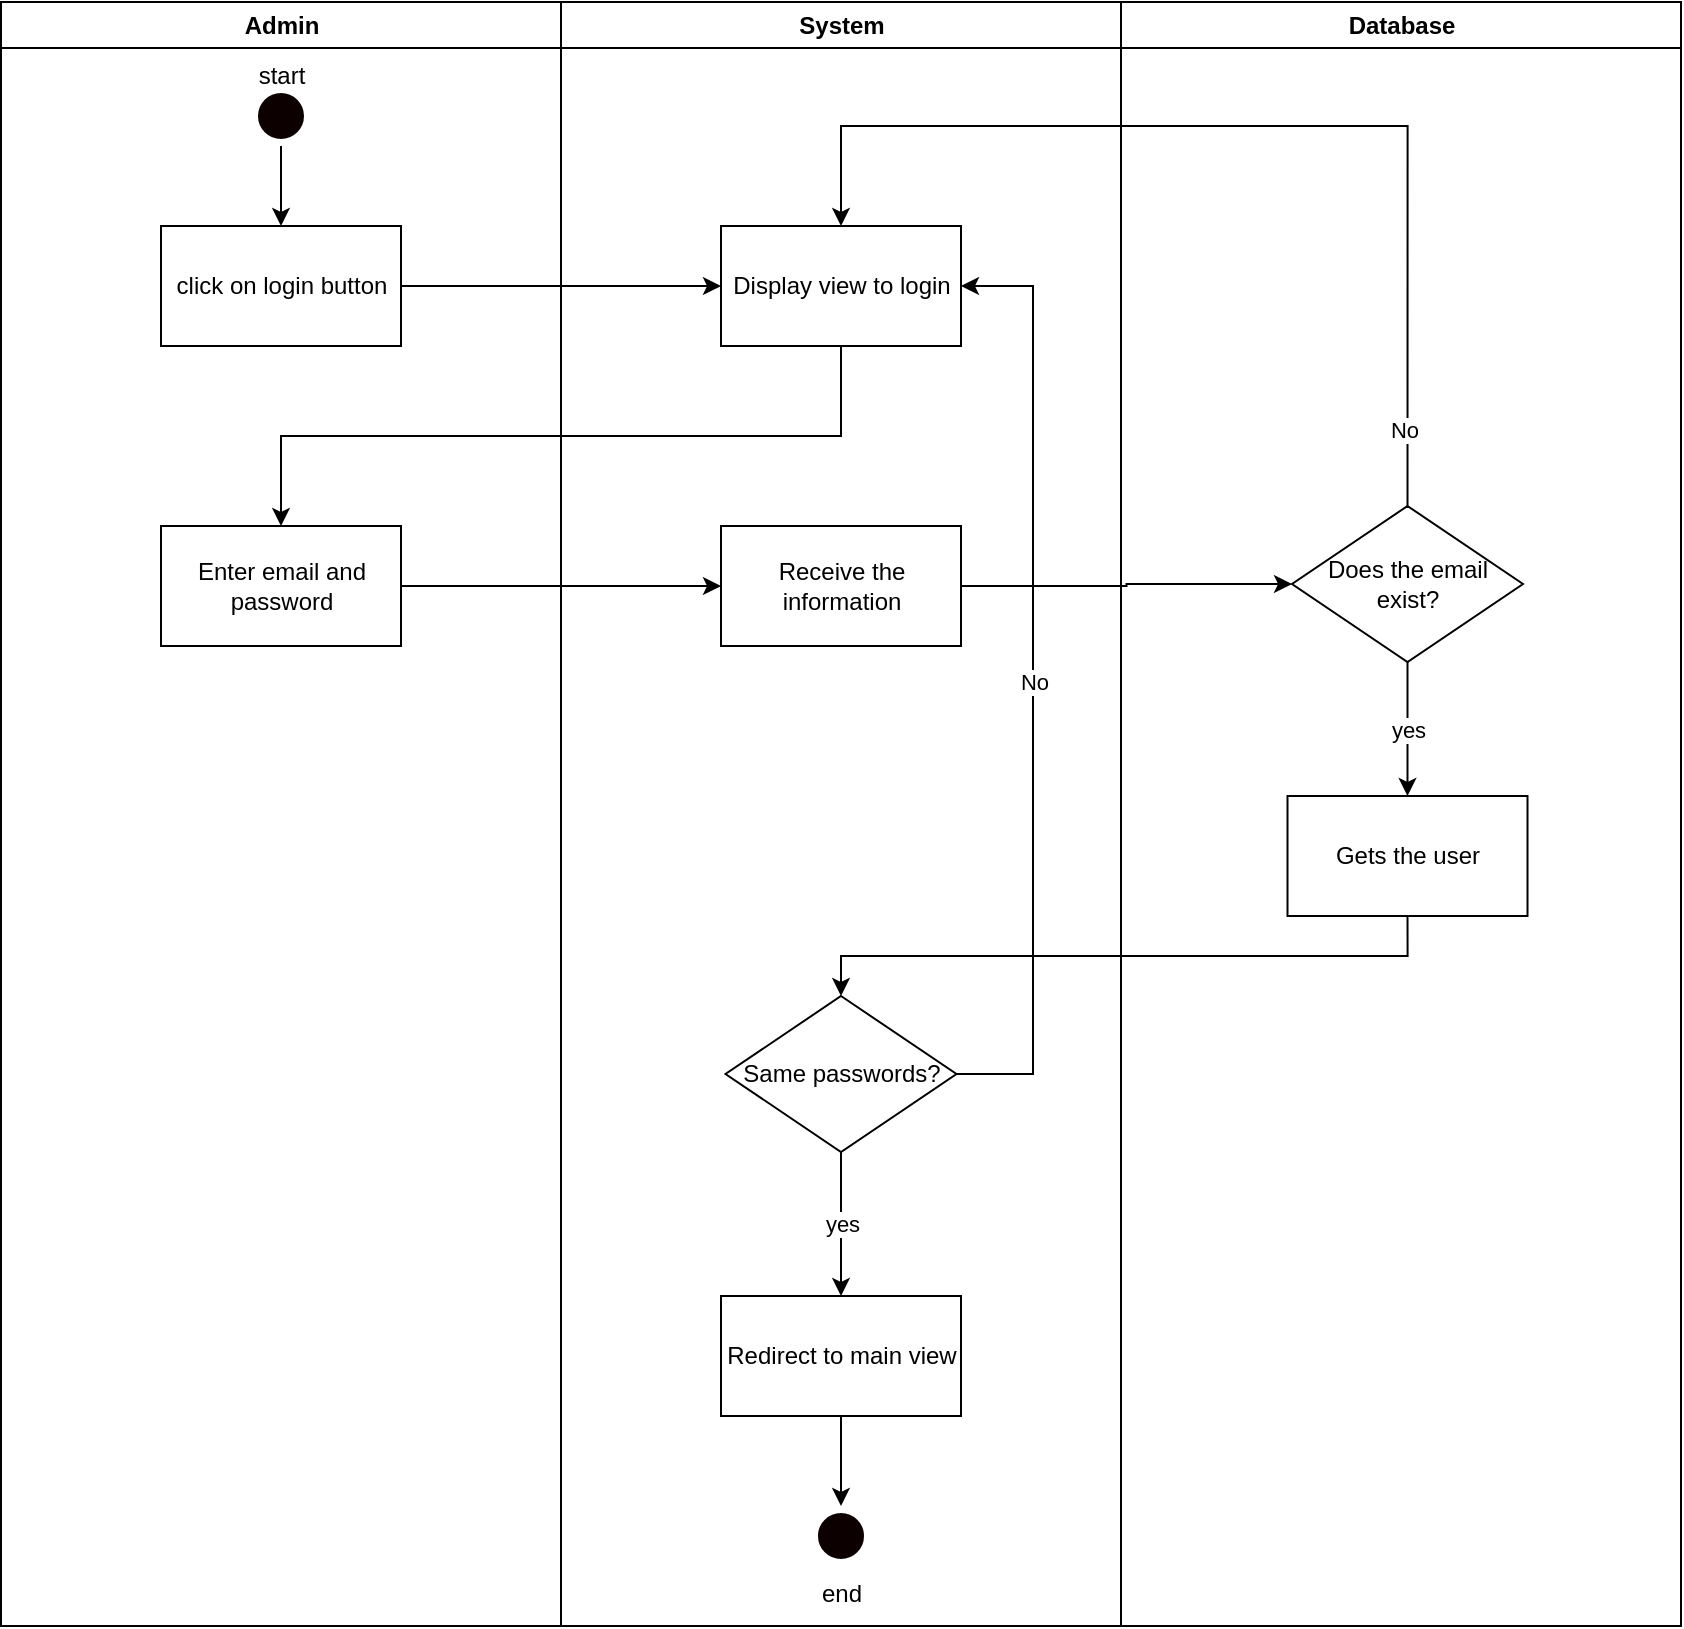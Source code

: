 <mxfile version="17.1.0" type="google"><diagram id="qrCyAIRhR4BJd1h1uZ6k" name="Page-1"><mxGraphModel grid="1" gridSize="10" guides="1" tooltips="1" connect="1" arrows="1" page="1" fold="1" pageScale="1" pageWidth="827" pageHeight="1169" math="0" shadow="0"><root><mxCell id="0"/><mxCell id="1" parent="0"/><mxCell id="P2lnB0P7pd4Jgcpk6QyW-1" value="Admin" style="swimlane;whiteSpace=wrap" parent="1" vertex="1"><mxGeometry x="164.5" y="128" width="280" height="812" as="geometry"/></mxCell><mxCell id="P2lnB0P7pd4Jgcpk6QyW-2" value="" style="edgeStyle=orthogonalEdgeStyle;rounded=0;orthogonalLoop=1;jettySize=auto;html=1;" parent="P2lnB0P7pd4Jgcpk6QyW-1" source="P2lnB0P7pd4Jgcpk6QyW-3" target="P2lnB0P7pd4Jgcpk6QyW-5" edge="1"><mxGeometry relative="1" as="geometry"/></mxCell><mxCell id="P2lnB0P7pd4Jgcpk6QyW-3" value="" style="ellipse;shape=startState;fillColor=#0D0000;strokeColor=#0D0000;" parent="P2lnB0P7pd4Jgcpk6QyW-1" vertex="1"><mxGeometry x="125" y="42" width="30" height="30" as="geometry"/></mxCell><mxCell id="P2lnB0P7pd4Jgcpk6QyW-4" value="start" style="text;html=1;strokeColor=none;fillColor=none;align=center;verticalAlign=middle;whiteSpace=wrap;rounded=0;" parent="P2lnB0P7pd4Jgcpk6QyW-1" vertex="1"><mxGeometry x="110" y="22" width="60" height="30" as="geometry"/></mxCell><mxCell id="P2lnB0P7pd4Jgcpk6QyW-5" value="click on login button" style="rounded=0;whiteSpace=wrap;html=1;" parent="P2lnB0P7pd4Jgcpk6QyW-1" vertex="1"><mxGeometry x="80" y="112" width="120" height="60" as="geometry"/></mxCell><mxCell id="P2lnB0P7pd4Jgcpk6QyW-17" value="Enter email and password" style="rounded=0;whiteSpace=wrap;html=1;" parent="P2lnB0P7pd4Jgcpk6QyW-1" vertex="1"><mxGeometry x="80" y="262" width="120" height="60" as="geometry"/></mxCell><mxCell id="P2lnB0P7pd4Jgcpk6QyW-7" value="System" style="swimlane;whiteSpace=wrap" parent="1" vertex="1"><mxGeometry x="444.5" y="128" width="280" height="812" as="geometry"/></mxCell><mxCell id="P2lnB0P7pd4Jgcpk6QyW-8" value="Display view to login" style="rounded=0;whiteSpace=wrap;html=1;" parent="P2lnB0P7pd4Jgcpk6QyW-7" vertex="1"><mxGeometry x="80" y="112" width="120" height="60" as="geometry"/></mxCell><mxCell id="P2lnB0P7pd4Jgcpk6QyW-9" value="end" style="text;html=1;strokeColor=none;fillColor=none;align=center;verticalAlign=middle;whiteSpace=wrap;rounded=0;" parent="P2lnB0P7pd4Jgcpk6QyW-7" vertex="1"><mxGeometry x="110" y="781" width="60" height="30" as="geometry"/></mxCell><mxCell id="P2lnB0P7pd4Jgcpk6QyW-10" value="" style="ellipse;shape=startState;fillColor=#0D0000;strokeColor=#0D0000;" parent="P2lnB0P7pd4Jgcpk6QyW-7" vertex="1"><mxGeometry x="125" y="752" width="30" height="30" as="geometry"/></mxCell><mxCell id="P2lnB0P7pd4Jgcpk6QyW-6" value="Redirect to main view" style="rounded=0;whiteSpace=wrap;html=1;" parent="P2lnB0P7pd4Jgcpk6QyW-7" vertex="1"><mxGeometry x="80" y="647" width="120" height="60" as="geometry"/></mxCell><mxCell id="P2lnB0P7pd4Jgcpk6QyW-12" style="edgeStyle=orthogonalEdgeStyle;rounded=0;orthogonalLoop=1;jettySize=auto;html=1;startArrow=none;exitX=0.5;exitY=1;exitDx=0;exitDy=0;entryX=0.5;entryY=0;entryDx=0;entryDy=0;" parent="P2lnB0P7pd4Jgcpk6QyW-7" source="P2lnB0P7pd4Jgcpk6QyW-6" target="P2lnB0P7pd4Jgcpk6QyW-10" edge="1"><mxGeometry relative="1" as="geometry"><Array as="points"><mxPoint x="140" y="737"/><mxPoint x="140" y="737"/></Array><mxPoint x="115.5" y="677" as="sourcePoint"/><mxPoint x="115.5" y="757" as="targetPoint"/></mxGeometry></mxCell><mxCell id="H0cVoDBk97RLHsVFpPbG-2" value="Receive the information" style="rounded=0;whiteSpace=wrap;html=1;" vertex="1" parent="P2lnB0P7pd4Jgcpk6QyW-7"><mxGeometry x="80" y="262" width="120" height="60" as="geometry"/></mxCell><mxCell id="H0cVoDBk97RLHsVFpPbG-18" value="yes" style="edgeStyle=orthogonalEdgeStyle;rounded=0;orthogonalLoop=1;jettySize=auto;html=1;exitX=0.5;exitY=1;exitDx=0;exitDy=0;entryX=0.5;entryY=0;entryDx=0;entryDy=0;" edge="1" parent="P2lnB0P7pd4Jgcpk6QyW-7" source="H0cVoDBk97RLHsVFpPbG-17" target="P2lnB0P7pd4Jgcpk6QyW-6"><mxGeometry relative="1" as="geometry"/></mxCell><mxCell id="H0cVoDBk97RLHsVFpPbG-24" value="No" style="edgeStyle=orthogonalEdgeStyle;rounded=0;orthogonalLoop=1;jettySize=auto;html=1;exitX=1;exitY=0.5;exitDx=0;exitDy=0;entryX=1;entryY=0.5;entryDx=0;entryDy=0;" edge="1" parent="P2lnB0P7pd4Jgcpk6QyW-7" source="H0cVoDBk97RLHsVFpPbG-17" target="P2lnB0P7pd4Jgcpk6QyW-8"><mxGeometry relative="1" as="geometry"><Array as="points"><mxPoint x="236" y="536"/><mxPoint x="236" y="142"/></Array></mxGeometry></mxCell><mxCell id="H0cVoDBk97RLHsVFpPbG-17" value="Same passwords?" style="rhombus;whiteSpace=wrap;html=1;" vertex="1" parent="P2lnB0P7pd4Jgcpk6QyW-7"><mxGeometry x="82.25" y="497" width="115.5" height="78" as="geometry"/></mxCell><mxCell id="P2lnB0P7pd4Jgcpk6QyW-11" style="edgeStyle=orthogonalEdgeStyle;rounded=0;orthogonalLoop=1;jettySize=auto;html=1;" parent="1" source="P2lnB0P7pd4Jgcpk6QyW-5" target="P2lnB0P7pd4Jgcpk6QyW-8" edge="1"><mxGeometry relative="1" as="geometry"/></mxCell><mxCell id="P2lnB0P7pd4Jgcpk6QyW-16" value="Database" style="swimlane;whiteSpace=wrap" parent="1" vertex="1"><mxGeometry x="724.5" y="128" width="280" height="812" as="geometry"/></mxCell><mxCell id="H0cVoDBk97RLHsVFpPbG-1" value="Gets the user" style="rounded=0;whiteSpace=wrap;html=1;" vertex="1" parent="P2lnB0P7pd4Jgcpk6QyW-16"><mxGeometry x="83.25" y="397" width="120" height="60" as="geometry"/></mxCell><mxCell id="H0cVoDBk97RLHsVFpPbG-13" value="yes" style="edgeStyle=orthogonalEdgeStyle;rounded=0;orthogonalLoop=1;jettySize=auto;html=1;exitX=0.5;exitY=1;exitDx=0;exitDy=0;entryX=0.5;entryY=0;entryDx=0;entryDy=0;" edge="1" parent="P2lnB0P7pd4Jgcpk6QyW-16" source="H0cVoDBk97RLHsVFpPbG-8" target="H0cVoDBk97RLHsVFpPbG-1"><mxGeometry relative="1" as="geometry"/></mxCell><mxCell id="H0cVoDBk97RLHsVFpPbG-8" value="Does the email exist?" style="rhombus;whiteSpace=wrap;html=1;" vertex="1" parent="P2lnB0P7pd4Jgcpk6QyW-16"><mxGeometry x="85.5" y="252" width="115.5" height="78" as="geometry"/></mxCell><mxCell id="H0cVoDBk97RLHsVFpPbG-4" style="edgeStyle=orthogonalEdgeStyle;rounded=0;orthogonalLoop=1;jettySize=auto;html=1;exitX=1;exitY=0.5;exitDx=0;exitDy=0;entryX=0;entryY=0.5;entryDx=0;entryDy=0;" edge="1" parent="1" source="P2lnB0P7pd4Jgcpk6QyW-17" target="H0cVoDBk97RLHsVFpPbG-2"><mxGeometry relative="1" as="geometry"/></mxCell><mxCell id="H0cVoDBk97RLHsVFpPbG-7" style="edgeStyle=orthogonalEdgeStyle;rounded=0;orthogonalLoop=1;jettySize=auto;html=1;exitX=0.5;exitY=1;exitDx=0;exitDy=0;" edge="1" parent="1" source="P2lnB0P7pd4Jgcpk6QyW-8" target="P2lnB0P7pd4Jgcpk6QyW-17"><mxGeometry relative="1" as="geometry"/></mxCell><mxCell id="H0cVoDBk97RLHsVFpPbG-9" style="edgeStyle=orthogonalEdgeStyle;rounded=0;orthogonalLoop=1;jettySize=auto;html=1;exitX=1;exitY=0.5;exitDx=0;exitDy=0;entryX=0;entryY=0.5;entryDx=0;entryDy=0;" edge="1" parent="1" source="H0cVoDBk97RLHsVFpPbG-2" target="H0cVoDBk97RLHsVFpPbG-8"><mxGeometry relative="1" as="geometry"/></mxCell><mxCell id="H0cVoDBk97RLHsVFpPbG-21" style="edgeStyle=orthogonalEdgeStyle;rounded=0;orthogonalLoop=1;jettySize=auto;html=1;exitX=0.5;exitY=0;exitDx=0;exitDy=0;entryX=0.5;entryY=0;entryDx=0;entryDy=0;" edge="1" parent="1" source="H0cVoDBk97RLHsVFpPbG-8" target="P2lnB0P7pd4Jgcpk6QyW-8"><mxGeometry relative="1" as="geometry"><Array as="points"><mxPoint x="868" y="190"/><mxPoint x="585" y="190"/></Array></mxGeometry></mxCell><mxCell id="H0cVoDBk97RLHsVFpPbG-23" value="No" style="edgeLabel;html=1;align=center;verticalAlign=middle;resizable=0;points=[];" connectable="0" vertex="1" parent="H0cVoDBk97RLHsVFpPbG-21"><mxGeometry x="-0.855" y="2" relative="1" as="geometry"><mxPoint as="offset"/></mxGeometry></mxCell><mxCell id="H0cVoDBk97RLHsVFpPbG-25" style="edgeStyle=orthogonalEdgeStyle;rounded=0;orthogonalLoop=1;jettySize=auto;html=1;exitX=0.5;exitY=1;exitDx=0;exitDy=0;entryX=0.5;entryY=0;entryDx=0;entryDy=0;" edge="1" parent="1" source="H0cVoDBk97RLHsVFpPbG-1" target="H0cVoDBk97RLHsVFpPbG-17"><mxGeometry relative="1" as="geometry"/></mxCell></root></mxGraphModel></diagram></mxfile>